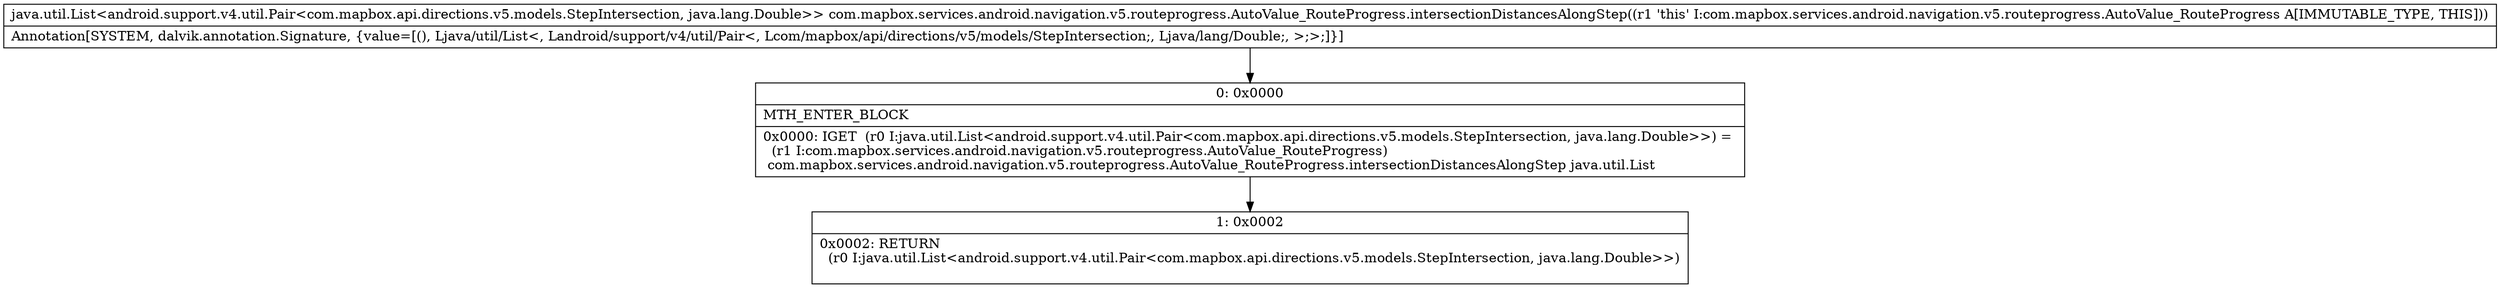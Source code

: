 digraph "CFG forcom.mapbox.services.android.navigation.v5.routeprogress.AutoValue_RouteProgress.intersectionDistancesAlongStep()Ljava\/util\/List;" {
Node_0 [shape=record,label="{0\:\ 0x0000|MTH_ENTER_BLOCK\l|0x0000: IGET  (r0 I:java.util.List\<android.support.v4.util.Pair\<com.mapbox.api.directions.v5.models.StepIntersection, java.lang.Double\>\>) = \l  (r1 I:com.mapbox.services.android.navigation.v5.routeprogress.AutoValue_RouteProgress)\l com.mapbox.services.android.navigation.v5.routeprogress.AutoValue_RouteProgress.intersectionDistancesAlongStep java.util.List \l}"];
Node_1 [shape=record,label="{1\:\ 0x0002|0x0002: RETURN  \l  (r0 I:java.util.List\<android.support.v4.util.Pair\<com.mapbox.api.directions.v5.models.StepIntersection, java.lang.Double\>\>)\l \l}"];
MethodNode[shape=record,label="{java.util.List\<android.support.v4.util.Pair\<com.mapbox.api.directions.v5.models.StepIntersection, java.lang.Double\>\> com.mapbox.services.android.navigation.v5.routeprogress.AutoValue_RouteProgress.intersectionDistancesAlongStep((r1 'this' I:com.mapbox.services.android.navigation.v5.routeprogress.AutoValue_RouteProgress A[IMMUTABLE_TYPE, THIS]))  | Annotation[SYSTEM, dalvik.annotation.Signature, \{value=[(), Ljava\/util\/List\<, Landroid\/support\/v4\/util\/Pair\<, Lcom\/mapbox\/api\/directions\/v5\/models\/StepIntersection;, Ljava\/lang\/Double;, \>;\>;]\}]\l}"];
MethodNode -> Node_0;
Node_0 -> Node_1;
}

